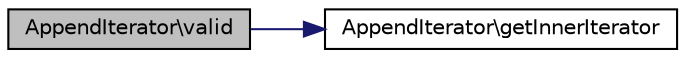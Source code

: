 digraph "AppendIterator\valid"
{
  edge [fontname="Helvetica",fontsize="10",labelfontname="Helvetica",labelfontsize="10"];
  node [fontname="Helvetica",fontsize="10",shape=record];
  rankdir="LR";
  Node1 [label="AppendIterator\\valid",height=0.2,width=0.4,color="black", fillcolor="grey75", style="filled" fontcolor="black"];
  Node1 -> Node2 [color="midnightblue",fontsize="10",style="solid",fontname="Helvetica"];
  Node2 [label="AppendIterator\\getInnerIterator",height=0.2,width=0.4,color="black", fillcolor="white", style="filled",URL="$classAppendIterator.html#a5903ec10c3d9fce2e2f49a01f8c023c7"];
}
